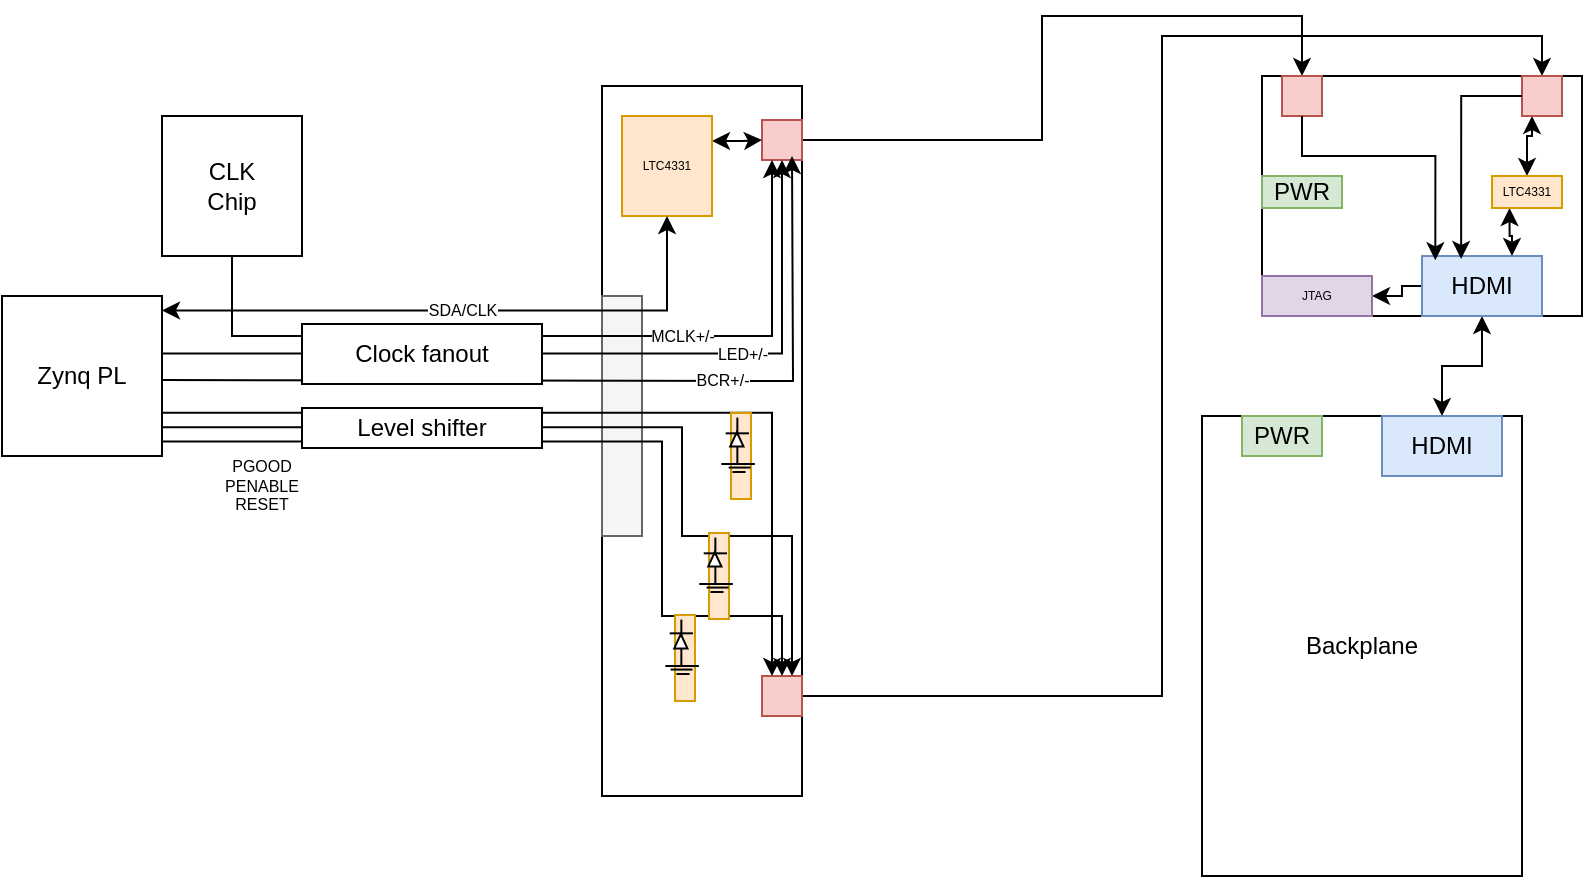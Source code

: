 <mxfile version="23.1.1" type="github">
  <diagram name="Page-1" id="fWkxdSE3MDxEK5NCk_mT">
    <mxGraphModel dx="1244" dy="714" grid="1" gridSize="10" guides="1" tooltips="1" connect="1" arrows="1" fold="1" page="1" pageScale="1" pageWidth="850" pageHeight="1100" math="0" shadow="0">
      <root>
        <mxCell id="0" />
        <mxCell id="1" parent="0" />
        <mxCell id="TbumQkPZerBBFcN5Bay4-1" value="Zynq PL" style="whiteSpace=wrap;html=1;aspect=fixed;points=[[0,0,0,0,0],[0,0.25,0,0,0],[0,0.5,0,0,0],[0,0.75,0,0,0],[0,1,0,0,0],[0.25,0,0,0,0],[0.25,1,0,0,0],[0.5,0,0,0,0],[0.5,1,0,0,0],[0.75,0,0,0,0],[0.75,1,0,0,0],[1,0,0,0,0],[1,0.09,0,0,0],[1,0.18,0,0,0],[1,0.27,0,0,0],[1,0.36,0,0,0],[1,0.45,0,0,0],[1,0.55,0,0,0],[1,0.64,0,0,0],[1,0.73,0,0,0],[1,0.82,0,0,0],[1,0.91,0,0,0],[1,1,0,0,0]];" parent="1" vertex="1">
          <mxGeometry x="20" y="230" width="80" height="80" as="geometry" />
        </mxCell>
        <mxCell id="TbumQkPZerBBFcN5Bay4-2" value="" style="rounded=0;whiteSpace=wrap;html=1;" parent="1" vertex="1">
          <mxGeometry x="320" y="125" width="100" height="355" as="geometry" />
        </mxCell>
        <mxCell id="fhgAiH0HmHhDpUUhowHs-14" style="edgeStyle=orthogonalEdgeStyle;rounded=0;orthogonalLoop=1;jettySize=auto;html=1;exitX=1;exitY=0.5;exitDx=0;exitDy=0;entryX=0.5;entryY=0;entryDx=0;entryDy=0;" edge="1" parent="1" source="TbumQkPZerBBFcN5Bay4-3" target="fhgAiH0HmHhDpUUhowHs-8">
          <mxGeometry relative="1" as="geometry">
            <Array as="points">
              <mxPoint x="540" y="152" />
              <mxPoint x="540" y="90" />
              <mxPoint x="670" y="90" />
            </Array>
          </mxGeometry>
        </mxCell>
        <mxCell id="TbumQkPZerBBFcN5Bay4-3" value="" style="rounded=0;whiteSpace=wrap;html=1;fillColor=#f8cecc;strokeColor=#b85450;" parent="1" vertex="1">
          <mxGeometry x="400" y="142" width="20" height="20" as="geometry" />
        </mxCell>
        <mxCell id="TbumQkPZerBBFcN5Bay4-9" value="" style="rounded=0;whiteSpace=wrap;html=1;fillColor=#f5f5f5;fontColor=#333333;strokeColor=#666666;" parent="1" vertex="1">
          <mxGeometry x="320" y="230" width="20" height="120" as="geometry" />
        </mxCell>
        <mxCell id="TbumQkPZerBBFcN5Bay4-14" style="edgeStyle=orthogonalEdgeStyle;rounded=0;orthogonalLoop=1;jettySize=auto;html=1;exitX=1;exitY=0.25;exitDx=0;exitDy=0;entryX=0;entryY=0.5;entryDx=0;entryDy=0;startArrow=classic;startFill=1;" parent="1" source="TbumQkPZerBBFcN5Bay4-13" target="TbumQkPZerBBFcN5Bay4-3" edge="1">
          <mxGeometry relative="1" as="geometry">
            <Array as="points">
              <mxPoint x="390" y="152" />
            </Array>
          </mxGeometry>
        </mxCell>
        <mxCell id="TbumQkPZerBBFcN5Bay4-13" value="LTC4331" style="rounded=0;whiteSpace=wrap;html=1;fillColor=#ffe6cc;strokeColor=#d79b00;fontSize=6;" parent="1" vertex="1">
          <mxGeometry x="330" y="140" width="45" height="50" as="geometry" />
        </mxCell>
        <mxCell id="fhgAiH0HmHhDpUUhowHs-15" style="edgeStyle=orthogonalEdgeStyle;rounded=0;orthogonalLoop=1;jettySize=auto;html=1;exitX=1;exitY=0.5;exitDx=0;exitDy=0;entryX=0.5;entryY=0;entryDx=0;entryDy=0;" edge="1" parent="1" source="TbumQkPZerBBFcN5Bay4-16" target="fhgAiH0HmHhDpUUhowHs-9">
          <mxGeometry relative="1" as="geometry" />
        </mxCell>
        <mxCell id="TbumQkPZerBBFcN5Bay4-16" value="" style="rounded=0;whiteSpace=wrap;html=1;fillColor=#f8cecc;strokeColor=#b85450;" parent="1" vertex="1">
          <mxGeometry x="400" y="420" width="20" height="20" as="geometry" />
        </mxCell>
        <mxCell id="TbumQkPZerBBFcN5Bay4-17" style="edgeStyle=orthogonalEdgeStyle;rounded=0;orthogonalLoop=1;jettySize=auto;html=1;exitX=1;exitY=0.82;exitDx=0;exitDy=0;exitPerimeter=0;entryX=0.75;entryY=0;entryDx=0;entryDy=0;" parent="1" source="TbumQkPZerBBFcN5Bay4-1" target="TbumQkPZerBBFcN5Bay4-16" edge="1">
          <mxGeometry relative="1" as="geometry">
            <Array as="points">
              <mxPoint x="360" y="296" />
              <mxPoint x="360" y="350" />
              <mxPoint x="415" y="350" />
            </Array>
          </mxGeometry>
        </mxCell>
        <mxCell id="TbumQkPZerBBFcN5Bay4-15" style="edgeStyle=orthogonalEdgeStyle;rounded=0;orthogonalLoop=1;jettySize=auto;html=1;exitX=1;exitY=0.91;exitDx=0;exitDy=0;exitPerimeter=0;entryX=0.5;entryY=0;entryDx=0;entryDy=0;" parent="1" source="TbumQkPZerBBFcN5Bay4-1" target="TbumQkPZerBBFcN5Bay4-16" edge="1">
          <mxGeometry relative="1" as="geometry">
            <mxPoint x="405" y="210" as="targetPoint" />
            <Array as="points">
              <mxPoint x="350" y="303" />
              <mxPoint x="350" y="390" />
              <mxPoint x="410" y="390" />
            </Array>
          </mxGeometry>
        </mxCell>
        <mxCell id="TbumQkPZerBBFcN5Bay4-18" style="edgeStyle=orthogonalEdgeStyle;rounded=0;orthogonalLoop=1;jettySize=auto;html=1;exitX=1;exitY=0.73;exitDx=0;exitDy=0;exitPerimeter=0;entryX=0.25;entryY=0;entryDx=0;entryDy=0;" parent="1" source="TbumQkPZerBBFcN5Bay4-1" target="TbumQkPZerBBFcN5Bay4-16" edge="1">
          <mxGeometry relative="1" as="geometry" />
        </mxCell>
        <mxCell id="TbumQkPZerBBFcN5Bay4-20" value="LED+/-" style="edgeStyle=orthogonalEdgeStyle;rounded=0;orthogonalLoop=1;jettySize=auto;html=1;exitX=1;exitY=0.36;exitDx=0;exitDy=0;exitPerimeter=0;entryX=0.5;entryY=1;entryDx=0;entryDy=0;fontSize=8;" parent="1" source="TbumQkPZerBBFcN5Bay4-1" target="TbumQkPZerBBFcN5Bay4-3" edge="1">
          <mxGeometry x="0.426" relative="1" as="geometry">
            <mxPoint as="offset" />
          </mxGeometry>
        </mxCell>
        <mxCell id="TbumQkPZerBBFcN5Bay4-21" value="BCR+/-" style="edgeStyle=orthogonalEdgeStyle;rounded=0;orthogonalLoop=1;jettySize=auto;html=1;exitX=1;exitY=0.55;exitDx=0;exitDy=0;exitPerimeter=0;entryX=0.75;entryY=1;entryDx=0;entryDy=0;fontSize=8;" parent="1" edge="1">
          <mxGeometry x="0.308" relative="1" as="geometry">
            <mxPoint x="100" y="272" as="sourcePoint" />
            <mxPoint x="415" y="160" as="targetPoint" />
            <mxPoint as="offset" />
          </mxGeometry>
        </mxCell>
        <mxCell id="TbumQkPZerBBFcN5Bay4-10" value="SDA/CLK" style="edgeStyle=orthogonalEdgeStyle;rounded=0;orthogonalLoop=1;jettySize=auto;html=1;exitX=1;exitY=0.09;exitDx=0;exitDy=0;endArrow=classic;endFill=1;exitPerimeter=0;startArrow=classic;startFill=1;fontSize=8;" parent="1" source="TbumQkPZerBBFcN5Bay4-1" target="TbumQkPZerBBFcN5Bay4-13" edge="1">
          <mxGeometry x="-0.001" relative="1" as="geometry">
            <mxPoint x="290" y="210" as="targetPoint" />
            <mxPoint as="offset" />
          </mxGeometry>
        </mxCell>
        <mxCell id="TbumQkPZerBBFcN5Bay4-32" value="" style="group;rotation=-90;fillColor=#ffe6cc;strokeColor=#d79b00;" parent="1" vertex="1" connectable="0">
          <mxGeometry x="357" y="365" width="43" height="10" as="geometry" />
        </mxCell>
        <mxCell id="TbumQkPZerBBFcN5Bay4-33" value="" style="triangle;whiteSpace=wrap;html=1;rotation=-90;" parent="TbumQkPZerBBFcN5Bay4-32" vertex="1">
          <mxGeometry x="15.763" y="-6.667" width="7.288" height="6.667" as="geometry" />
        </mxCell>
        <mxCell id="TbumQkPZerBBFcN5Bay4-34" value="" style="endArrow=none;html=1;rounded=0;" parent="TbumQkPZerBBFcN5Bay4-32" edge="1">
          <mxGeometry width="50" height="50" relative="1" as="geometry">
            <mxPoint x="25.508" y="-6.333" as="sourcePoint" />
            <mxPoint x="13.847" y="-6.333" as="targetPoint" />
          </mxGeometry>
        </mxCell>
        <mxCell id="TbumQkPZerBBFcN5Bay4-35" value="" style="endArrow=none;html=1;rounded=0;" parent="TbumQkPZerBBFcN5Bay4-32" edge="1">
          <mxGeometry width="50" height="50" relative="1" as="geometry">
            <mxPoint x="19.678" y="-5.333" as="sourcePoint" />
            <mxPoint x="19.678" y="-14.222" as="targetPoint" />
          </mxGeometry>
        </mxCell>
        <mxCell id="TbumQkPZerBBFcN5Bay4-36" value="" style="endArrow=none;html=1;rounded=0;" parent="TbumQkPZerBBFcN5Bay4-32" edge="1">
          <mxGeometry width="50" height="50" relative="1" as="geometry">
            <mxPoint x="19.678" y="9" as="sourcePoint" />
            <mxPoint x="19.678" y="0.111" as="targetPoint" />
          </mxGeometry>
        </mxCell>
        <mxCell id="TbumQkPZerBBFcN5Bay4-37" value="" style="endArrow=none;html=1;rounded=0;" parent="TbumQkPZerBBFcN5Bay4-32" edge="1">
          <mxGeometry width="50" height="50" relative="1" as="geometry">
            <mxPoint x="28.424" y="9" as="sourcePoint" />
            <mxPoint x="11.661" y="9" as="targetPoint" />
          </mxGeometry>
        </mxCell>
        <mxCell id="TbumQkPZerBBFcN5Bay4-38" value="" style="endArrow=none;html=1;rounded=0;" parent="TbumQkPZerBBFcN5Bay4-32" edge="1">
          <mxGeometry width="50" height="50" relative="1" as="geometry">
            <mxPoint x="23.78" y="13" as="sourcePoint" />
            <mxPoint x="17.22" y="13" as="targetPoint" />
          </mxGeometry>
        </mxCell>
        <mxCell id="TbumQkPZerBBFcN5Bay4-39" value="" style="endArrow=none;html=1;rounded=0;" parent="TbumQkPZerBBFcN5Bay4-32" edge="1">
          <mxGeometry width="50" height="50" relative="1" as="geometry">
            <mxPoint x="26.237" y="10.778" as="sourcePoint" />
            <mxPoint x="15.305" y="10.778" as="targetPoint" />
          </mxGeometry>
        </mxCell>
        <mxCell id="TbumQkPZerBBFcN5Bay4-40" value="" style="group;rotation=-90;fillColor=#ffe6cc;strokeColor=#d79b00;" parent="1" vertex="1" connectable="0">
          <mxGeometry x="368" y="305" width="43" height="10" as="geometry" />
        </mxCell>
        <mxCell id="TbumQkPZerBBFcN5Bay4-41" value="" style="triangle;whiteSpace=wrap;html=1;rotation=-90;" parent="TbumQkPZerBBFcN5Bay4-40" vertex="1">
          <mxGeometry x="15.763" y="-6.667" width="7.288" height="6.667" as="geometry" />
        </mxCell>
        <mxCell id="TbumQkPZerBBFcN5Bay4-42" value="" style="endArrow=none;html=1;rounded=0;" parent="TbumQkPZerBBFcN5Bay4-40" edge="1">
          <mxGeometry width="50" height="50" relative="1" as="geometry">
            <mxPoint x="25.508" y="-6.333" as="sourcePoint" />
            <mxPoint x="13.847" y="-6.333" as="targetPoint" />
          </mxGeometry>
        </mxCell>
        <mxCell id="TbumQkPZerBBFcN5Bay4-43" value="" style="endArrow=none;html=1;rounded=0;" parent="TbumQkPZerBBFcN5Bay4-40" edge="1">
          <mxGeometry width="50" height="50" relative="1" as="geometry">
            <mxPoint x="19.678" y="-5.333" as="sourcePoint" />
            <mxPoint x="19.678" y="-14.222" as="targetPoint" />
          </mxGeometry>
        </mxCell>
        <mxCell id="TbumQkPZerBBFcN5Bay4-44" value="" style="endArrow=none;html=1;rounded=0;" parent="TbumQkPZerBBFcN5Bay4-40" edge="1">
          <mxGeometry width="50" height="50" relative="1" as="geometry">
            <mxPoint x="19.678" y="9" as="sourcePoint" />
            <mxPoint x="19.678" y="0.111" as="targetPoint" />
          </mxGeometry>
        </mxCell>
        <mxCell id="TbumQkPZerBBFcN5Bay4-45" value="" style="endArrow=none;html=1;rounded=0;" parent="TbumQkPZerBBFcN5Bay4-40" edge="1">
          <mxGeometry width="50" height="50" relative="1" as="geometry">
            <mxPoint x="28.424" y="9" as="sourcePoint" />
            <mxPoint x="11.661" y="9" as="targetPoint" />
          </mxGeometry>
        </mxCell>
        <mxCell id="TbumQkPZerBBFcN5Bay4-46" value="" style="endArrow=none;html=1;rounded=0;" parent="TbumQkPZerBBFcN5Bay4-40" edge="1">
          <mxGeometry width="50" height="50" relative="1" as="geometry">
            <mxPoint x="23.78" y="13" as="sourcePoint" />
            <mxPoint x="17.22" y="13" as="targetPoint" />
          </mxGeometry>
        </mxCell>
        <mxCell id="TbumQkPZerBBFcN5Bay4-47" value="" style="endArrow=none;html=1;rounded=0;" parent="TbumQkPZerBBFcN5Bay4-40" edge="1">
          <mxGeometry width="50" height="50" relative="1" as="geometry">
            <mxPoint x="26.237" y="10.778" as="sourcePoint" />
            <mxPoint x="15.305" y="10.778" as="targetPoint" />
          </mxGeometry>
        </mxCell>
        <mxCell id="TbumQkPZerBBFcN5Bay4-29" value="" style="group;rotation=-90;fillColor=#ffe6cc;strokeColor=#d79b00;" parent="1" vertex="1" connectable="0">
          <mxGeometry x="340" y="406" width="43" height="10" as="geometry" />
        </mxCell>
        <mxCell id="TbumQkPZerBBFcN5Bay4-22" value="" style="triangle;whiteSpace=wrap;html=1;rotation=-90;" parent="TbumQkPZerBBFcN5Bay4-29" vertex="1">
          <mxGeometry x="15.763" y="-6.667" width="7.288" height="6.667" as="geometry" />
        </mxCell>
        <mxCell id="TbumQkPZerBBFcN5Bay4-23" value="" style="endArrow=none;html=1;rounded=0;" parent="TbumQkPZerBBFcN5Bay4-29" edge="1">
          <mxGeometry width="50" height="50" relative="1" as="geometry">
            <mxPoint x="25.508" y="-7.333" as="sourcePoint" />
            <mxPoint x="13.847" y="-7.333" as="targetPoint" />
          </mxGeometry>
        </mxCell>
        <mxCell id="TbumQkPZerBBFcN5Bay4-24" value="" style="endArrow=none;html=1;rounded=0;" parent="TbumQkPZerBBFcN5Bay4-29" edge="1">
          <mxGeometry width="50" height="50" relative="1" as="geometry">
            <mxPoint x="19.678" y="-5.333" as="sourcePoint" />
            <mxPoint x="19.678" y="-14.222" as="targetPoint" />
          </mxGeometry>
        </mxCell>
        <mxCell id="TbumQkPZerBBFcN5Bay4-25" value="" style="endArrow=none;html=1;rounded=0;" parent="TbumQkPZerBBFcN5Bay4-29" edge="1">
          <mxGeometry width="50" height="50" relative="1" as="geometry">
            <mxPoint x="19.678" y="9" as="sourcePoint" />
            <mxPoint x="19.678" y="0.111" as="targetPoint" />
          </mxGeometry>
        </mxCell>
        <mxCell id="TbumQkPZerBBFcN5Bay4-26" value="" style="endArrow=none;html=1;rounded=0;" parent="TbumQkPZerBBFcN5Bay4-29" edge="1">
          <mxGeometry width="50" height="50" relative="1" as="geometry">
            <mxPoint x="28.424" y="9" as="sourcePoint" />
            <mxPoint x="11.661" y="9" as="targetPoint" />
          </mxGeometry>
        </mxCell>
        <mxCell id="TbumQkPZerBBFcN5Bay4-27" value="" style="endArrow=none;html=1;rounded=0;" parent="TbumQkPZerBBFcN5Bay4-29" edge="1">
          <mxGeometry width="50" height="50" relative="1" as="geometry">
            <mxPoint x="23.78" y="13" as="sourcePoint" />
            <mxPoint x="17.22" y="13" as="targetPoint" />
          </mxGeometry>
        </mxCell>
        <mxCell id="TbumQkPZerBBFcN5Bay4-28" value="" style="endArrow=none;html=1;rounded=0;" parent="TbumQkPZerBBFcN5Bay4-29" edge="1">
          <mxGeometry width="50" height="50" relative="1" as="geometry">
            <mxPoint x="25.237" y="10.778" as="sourcePoint" />
            <mxPoint x="14.305" y="10.778" as="targetPoint" />
          </mxGeometry>
        </mxCell>
        <mxCell id="TbumQkPZerBBFcN5Bay4-53" value="Level shifter" style="rounded=0;whiteSpace=wrap;html=1;" parent="1" vertex="1">
          <mxGeometry x="170" y="286" width="120" height="20" as="geometry" />
        </mxCell>
        <mxCell id="fhgAiH0HmHhDpUUhowHs-2" value="MCLK+/-" style="edgeStyle=orthogonalEdgeStyle;rounded=0;orthogonalLoop=1;jettySize=auto;html=1;exitX=0.5;exitY=1;exitDx=0;exitDy=0;entryX=0.25;entryY=1;entryDx=0;entryDy=0;fontSize=8;" edge="1" parent="1" source="fhgAiH0HmHhDpUUhowHs-1" target="TbumQkPZerBBFcN5Bay4-3">
          <mxGeometry x="0.332" relative="1" as="geometry">
            <Array as="points">
              <mxPoint x="135" y="250" />
              <mxPoint x="405" y="250" />
            </Array>
            <mxPoint as="offset" />
          </mxGeometry>
        </mxCell>
        <mxCell id="fhgAiH0HmHhDpUUhowHs-1" value="CLK&lt;br&gt;Chip" style="rounded=0;whiteSpace=wrap;html=1;" vertex="1" parent="1">
          <mxGeometry x="100" y="140" width="70" height="70" as="geometry" />
        </mxCell>
        <mxCell id="TbumQkPZerBBFcN5Bay4-54" value="Clock fanout" style="rounded=0;whiteSpace=wrap;html=1;" parent="1" vertex="1">
          <mxGeometry x="170" y="244" width="120" height="30" as="geometry" />
        </mxCell>
        <mxCell id="fhgAiH0HmHhDpUUhowHs-3" value="Backplane" style="rounded=0;whiteSpace=wrap;html=1;" vertex="1" parent="1">
          <mxGeometry x="620" y="290" width="160" height="230" as="geometry" />
        </mxCell>
        <mxCell id="fhgAiH0HmHhDpUUhowHs-4" value="HDMI" style="rounded=0;whiteSpace=wrap;html=1;fillColor=#dae8fc;strokeColor=#6c8ebf;" vertex="1" parent="1">
          <mxGeometry x="710" y="290" width="60" height="30" as="geometry" />
        </mxCell>
        <mxCell id="fhgAiH0HmHhDpUUhowHs-5" value="PWR" style="rounded=0;whiteSpace=wrap;html=1;fillColor=#d5e8d4;strokeColor=#82b366;" vertex="1" parent="1">
          <mxGeometry x="640" y="290" width="40" height="20" as="geometry" />
        </mxCell>
        <mxCell id="fhgAiH0HmHhDpUUhowHs-6" value="" style="rounded=0;whiteSpace=wrap;html=1;" vertex="1" parent="1">
          <mxGeometry x="650" y="120" width="160" height="120" as="geometry" />
        </mxCell>
        <mxCell id="fhgAiH0HmHhDpUUhowHs-13" style="edgeStyle=orthogonalEdgeStyle;rounded=0;orthogonalLoop=1;jettySize=auto;html=1;exitX=0.5;exitY=1;exitDx=0;exitDy=0;entryX=0.5;entryY=0;entryDx=0;entryDy=0;startArrow=classic;startFill=1;" edge="1" parent="1" source="fhgAiH0HmHhDpUUhowHs-7" target="fhgAiH0HmHhDpUUhowHs-4">
          <mxGeometry relative="1" as="geometry" />
        </mxCell>
        <mxCell id="fhgAiH0HmHhDpUUhowHs-23" style="edgeStyle=orthogonalEdgeStyle;rounded=0;orthogonalLoop=1;jettySize=auto;html=1;exitX=0;exitY=0.5;exitDx=0;exitDy=0;entryX=1;entryY=0.5;entryDx=0;entryDy=0;" edge="1" parent="1" source="fhgAiH0HmHhDpUUhowHs-7" target="fhgAiH0HmHhDpUUhowHs-12">
          <mxGeometry relative="1" as="geometry">
            <Array as="points">
              <mxPoint x="720" y="225" />
              <mxPoint x="720" y="230" />
            </Array>
          </mxGeometry>
        </mxCell>
        <mxCell id="fhgAiH0HmHhDpUUhowHs-7" value="HDMI" style="rounded=0;whiteSpace=wrap;html=1;fillColor=#dae8fc;strokeColor=#6c8ebf;" vertex="1" parent="1">
          <mxGeometry x="730" y="210" width="60" height="30" as="geometry" />
        </mxCell>
        <mxCell id="fhgAiH0HmHhDpUUhowHs-8" value="" style="rounded=0;whiteSpace=wrap;html=1;fillColor=#f8cecc;strokeColor=#b85450;" vertex="1" parent="1">
          <mxGeometry x="660" y="120" width="20" height="20" as="geometry" />
        </mxCell>
        <mxCell id="fhgAiH0HmHhDpUUhowHs-21" style="edgeStyle=orthogonalEdgeStyle;rounded=0;orthogonalLoop=1;jettySize=auto;html=1;exitX=0.25;exitY=1;exitDx=0;exitDy=0;entryX=0.5;entryY=0;entryDx=0;entryDy=0;startArrow=classic;startFill=1;" edge="1" parent="1" source="fhgAiH0HmHhDpUUhowHs-9" target="fhgAiH0HmHhDpUUhowHs-10">
          <mxGeometry relative="1" as="geometry">
            <Array as="points">
              <mxPoint x="785" y="150" />
              <mxPoint x="782" y="150" />
            </Array>
          </mxGeometry>
        </mxCell>
        <mxCell id="fhgAiH0HmHhDpUUhowHs-9" value="" style="rounded=0;whiteSpace=wrap;html=1;fillColor=#f8cecc;strokeColor=#b85450;" vertex="1" parent="1">
          <mxGeometry x="780" y="120" width="20" height="20" as="geometry" />
        </mxCell>
        <mxCell id="fhgAiH0HmHhDpUUhowHs-20" style="edgeStyle=orthogonalEdgeStyle;rounded=0;orthogonalLoop=1;jettySize=auto;html=1;exitX=0.25;exitY=1;exitDx=0;exitDy=0;entryX=0.75;entryY=0;entryDx=0;entryDy=0;startArrow=classic;startFill=1;" edge="1" parent="1" source="fhgAiH0HmHhDpUUhowHs-10" target="fhgAiH0HmHhDpUUhowHs-7">
          <mxGeometry relative="1" as="geometry">
            <Array as="points">
              <mxPoint x="774" y="200" />
              <mxPoint x="775" y="200" />
            </Array>
          </mxGeometry>
        </mxCell>
        <mxCell id="fhgAiH0HmHhDpUUhowHs-10" value="LTC4331" style="rounded=0;whiteSpace=wrap;html=1;fillColor=#ffe6cc;strokeColor=#d79b00;fontSize=6;" vertex="1" parent="1">
          <mxGeometry x="765" y="170" width="35" height="16" as="geometry" />
        </mxCell>
        <mxCell id="fhgAiH0HmHhDpUUhowHs-11" value="PWR" style="rounded=0;whiteSpace=wrap;html=1;fillColor=#d5e8d4;strokeColor=#82b366;" vertex="1" parent="1">
          <mxGeometry x="650" y="170" width="40" height="16" as="geometry" />
        </mxCell>
        <mxCell id="fhgAiH0HmHhDpUUhowHs-12" value="JTAG" style="rounded=0;whiteSpace=wrap;html=1;fillColor=#e1d5e7;strokeColor=#9673a6;fontSize=6;" vertex="1" parent="1">
          <mxGeometry x="650" y="220" width="55" height="20" as="geometry" />
        </mxCell>
        <mxCell id="fhgAiH0HmHhDpUUhowHs-16" style="edgeStyle=orthogonalEdgeStyle;rounded=0;orthogonalLoop=1;jettySize=auto;html=1;exitX=0.5;exitY=1;exitDx=0;exitDy=0;entryX=0.111;entryY=0.071;entryDx=0;entryDy=0;entryPerimeter=0;" edge="1" parent="1" source="fhgAiH0HmHhDpUUhowHs-8" target="fhgAiH0HmHhDpUUhowHs-7">
          <mxGeometry relative="1" as="geometry">
            <Array as="points">
              <mxPoint x="670" y="160" />
              <mxPoint x="737" y="160" />
            </Array>
          </mxGeometry>
        </mxCell>
        <mxCell id="fhgAiH0HmHhDpUUhowHs-17" style="edgeStyle=orthogonalEdgeStyle;rounded=0;orthogonalLoop=1;jettySize=auto;html=1;exitX=0;exitY=0.5;exitDx=0;exitDy=0;entryX=0.326;entryY=0.049;entryDx=0;entryDy=0;entryPerimeter=0;" edge="1" parent="1" source="fhgAiH0HmHhDpUUhowHs-9" target="fhgAiH0HmHhDpUUhowHs-7">
          <mxGeometry relative="1" as="geometry" />
        </mxCell>
        <mxCell id="fhgAiH0HmHhDpUUhowHs-22" value="PGOOD&lt;br style=&quot;font-size: 8px;&quot;&gt;PENABLE&lt;br style=&quot;font-size: 8px;&quot;&gt;RESET" style="text;html=1;strokeColor=none;fillColor=none;align=center;verticalAlign=middle;whiteSpace=wrap;rounded=0;fontSize=8;" vertex="1" parent="1">
          <mxGeometry x="120" y="310" width="60" height="30" as="geometry" />
        </mxCell>
      </root>
    </mxGraphModel>
  </diagram>
</mxfile>
